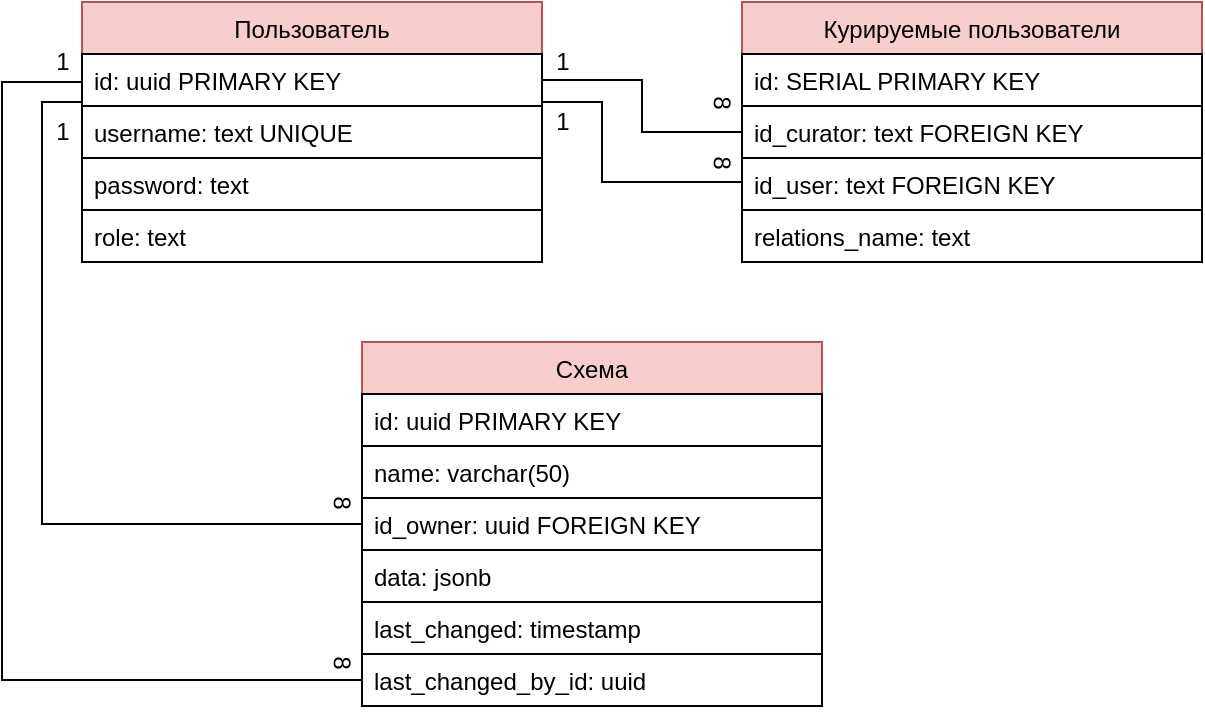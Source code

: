 <mxfile version="14.5.1" type="device"><diagram id="z25RJhuawstR31pnkJng" name="Page-1"><mxGraphModel dx="1106" dy="798" grid="0" gridSize="10" guides="1" tooltips="1" connect="1" arrows="1" fold="1" page="1" pageScale="1" pageWidth="1169" pageHeight="827" math="0" shadow="0"><root><mxCell id="0"/><mxCell id="1" parent="0"/><mxCell id="aaMmTYxd-d3hPNEKWsLs-27" style="edgeStyle=orthogonalEdgeStyle;rounded=0;orthogonalLoop=1;jettySize=auto;html=1;endArrow=none;endFill=0;endSize=10;" parent="1" source="aaMmTYxd-d3hPNEKWsLs-1" target="aaMmTYxd-d3hPNEKWsLs-17" edge="1"><mxGeometry relative="1" as="geometry"><Array as="points"><mxPoint x="220" y="250"/><mxPoint x="220" y="461"/></Array></mxGeometry></mxCell><mxCell id="aaMmTYxd-d3hPNEKWsLs-1" value="Пользователь" style="swimlane;fontStyle=0;childLayout=stackLayout;horizontal=1;startSize=26;fillColor=#f8cecc;horizontalStack=0;resizeParent=1;resizeParentMax=0;resizeLast=0;collapsible=1;marginBottom=0;strokeColor=#b85450;" parent="1" vertex="1"><mxGeometry x="240" y="200" width="230" height="130" as="geometry"/></mxCell><mxCell id="aaMmTYxd-d3hPNEKWsLs-2" value="id: uuid PRIMARY KEY" style="text;fillColor=none;align=left;verticalAlign=top;spacingLeft=4;spacingRight=4;overflow=hidden;rotatable=0;points=[[0,0.5],[1,0.5]];portConstraint=eastwest;strokeColor=#000000;" parent="aaMmTYxd-d3hPNEKWsLs-1" vertex="1"><mxGeometry y="26" width="230" height="26" as="geometry"/></mxCell><mxCell id="aaMmTYxd-d3hPNEKWsLs-3" value="username: text UNIQUE" style="text;fillColor=none;align=left;verticalAlign=top;spacingLeft=4;spacingRight=4;overflow=hidden;rotatable=0;points=[[0,0.5],[1,0.5]];portConstraint=eastwest;strokeColor=#000000;" parent="aaMmTYxd-d3hPNEKWsLs-1" vertex="1"><mxGeometry y="52" width="230" height="26" as="geometry"/></mxCell><mxCell id="aaMmTYxd-d3hPNEKWsLs-5" value="password: text" style="text;fillColor=none;align=left;verticalAlign=top;spacingLeft=4;spacingRight=4;overflow=hidden;rotatable=0;points=[[0,0.5],[1,0.5]];portConstraint=eastwest;strokeColor=#000000;" parent="aaMmTYxd-d3hPNEKWsLs-1" vertex="1"><mxGeometry y="78" width="230" height="26" as="geometry"/></mxCell><mxCell id="aaMmTYxd-d3hPNEKWsLs-4" value="role: text" style="text;fillColor=none;align=left;verticalAlign=top;spacingLeft=4;spacingRight=4;overflow=hidden;rotatable=0;points=[[0,0.5],[1,0.5]];portConstraint=eastwest;strokeColor=#000000;" parent="aaMmTYxd-d3hPNEKWsLs-1" vertex="1"><mxGeometry y="104" width="230" height="26" as="geometry"/></mxCell><mxCell id="aaMmTYxd-d3hPNEKWsLs-23" style="edgeStyle=orthogonalEdgeStyle;rounded=0;orthogonalLoop=1;jettySize=auto;html=1;entryX=1;entryY=0.5;entryDx=0;entryDy=0;endArrow=none;endFill=0;" parent="1" source="aaMmTYxd-d3hPNEKWsLs-11" target="aaMmTYxd-d3hPNEKWsLs-2" edge="1"><mxGeometry relative="1" as="geometry"><Array as="points"><mxPoint x="520" y="265"/><mxPoint x="520" y="239"/></Array></mxGeometry></mxCell><mxCell id="aaMmTYxd-d3hPNEKWsLs-11" value="Курируемые пользователи" style="swimlane;fontStyle=0;childLayout=stackLayout;horizontal=1;startSize=26;fillColor=#f8cecc;horizontalStack=0;resizeParent=1;resizeParentMax=0;resizeLast=0;collapsible=1;marginBottom=0;strokeColor=#b85450;" parent="1" vertex="1"><mxGeometry x="570" y="200" width="230" height="130" as="geometry"/></mxCell><mxCell id="aaMmTYxd-d3hPNEKWsLs-16" value="id: SERIAL PRIMARY KEY" style="text;fillColor=none;align=left;verticalAlign=top;spacingLeft=4;spacingRight=4;overflow=hidden;rotatable=0;points=[[0,0.5],[1,0.5]];portConstraint=eastwest;strokeColor=#000000;" parent="aaMmTYxd-d3hPNEKWsLs-11" vertex="1"><mxGeometry y="26" width="230" height="26" as="geometry"/></mxCell><mxCell id="aaMmTYxd-d3hPNEKWsLs-12" value="id_curator: text FOREIGN KEY" style="text;fillColor=none;align=left;verticalAlign=top;spacingLeft=4;spacingRight=4;overflow=hidden;rotatable=0;points=[[0,0.5],[1,0.5]];portConstraint=eastwest;strokeColor=#000000;" parent="aaMmTYxd-d3hPNEKWsLs-11" vertex="1"><mxGeometry y="52" width="230" height="26" as="geometry"/></mxCell><mxCell id="aaMmTYxd-d3hPNEKWsLs-13" value="id_user: text FOREIGN KEY" style="text;fillColor=none;align=left;verticalAlign=top;spacingLeft=4;spacingRight=4;overflow=hidden;rotatable=0;points=[[0,0.5],[1,0.5]];portConstraint=eastwest;strokeColor=#000000;" parent="aaMmTYxd-d3hPNEKWsLs-11" vertex="1"><mxGeometry y="78" width="230" height="26" as="geometry"/></mxCell><mxCell id="aaMmTYxd-d3hPNEKWsLs-14" value="relations_name: text" style="text;fillColor=none;align=left;verticalAlign=top;spacingLeft=4;spacingRight=4;overflow=hidden;rotatable=0;points=[[0,0.5],[1,0.5]];portConstraint=eastwest;strokeColor=#000000;" parent="aaMmTYxd-d3hPNEKWsLs-11" vertex="1"><mxGeometry y="104" width="230" height="26" as="geometry"/></mxCell><mxCell id="aaMmTYxd-d3hPNEKWsLs-24" value="1" style="text;html=1;align=center;verticalAlign=middle;resizable=0;points=[];autosize=1;" parent="1" vertex="1"><mxGeometry x="470" y="220" width="20" height="20" as="geometry"/></mxCell><mxCell id="aaMmTYxd-d3hPNEKWsLs-25" value="8" style="text;html=1;align=center;verticalAlign=middle;resizable=0;points=[];autosize=1;rotation=91;" parent="1" vertex="1"><mxGeometry x="550" y="240" width="20" height="20" as="geometry"/></mxCell><mxCell id="aaMmTYxd-d3hPNEKWsLs-28" value="1" style="text;html=1;align=center;verticalAlign=middle;resizable=0;points=[];autosize=1;" parent="1" vertex="1"><mxGeometry x="220" y="255" width="20" height="20" as="geometry"/></mxCell><mxCell id="aaMmTYxd-d3hPNEKWsLs-29" value="8" style="text;html=1;align=center;verticalAlign=middle;resizable=0;points=[];autosize=1;rotation=91;" parent="1" vertex="1"><mxGeometry x="360" y="440" width="20" height="20" as="geometry"/></mxCell><mxCell id="UKtPa-EDrzaCP8pnkUfI-1" style="edgeStyle=orthogonalEdgeStyle;rounded=0;orthogonalLoop=1;jettySize=auto;html=1;endArrow=none;endFill=0;" parent="1" source="aaMmTYxd-d3hPNEKWsLs-11" target="aaMmTYxd-d3hPNEKWsLs-2" edge="1"><mxGeometry relative="1" as="geometry"><mxPoint x="580" y="275" as="sourcePoint"/><mxPoint x="480" y="249" as="targetPoint"/><Array as="points"><mxPoint x="500" y="290"/><mxPoint x="500" y="250"/></Array></mxGeometry></mxCell><mxCell id="UKtPa-EDrzaCP8pnkUfI-2" value="8" style="text;html=1;align=center;verticalAlign=middle;resizable=0;points=[];autosize=1;rotation=91;" parent="1" vertex="1"><mxGeometry x="550" y="270" width="20" height="20" as="geometry"/></mxCell><mxCell id="UKtPa-EDrzaCP8pnkUfI-3" value="1" style="text;html=1;align=center;verticalAlign=middle;resizable=0;points=[];autosize=1;" parent="1" vertex="1"><mxGeometry x="470" y="250" width="20" height="20" as="geometry"/></mxCell><mxCell id="aaMmTYxd-d3hPNEKWsLs-17" value="Схема" style="swimlane;fontStyle=0;childLayout=stackLayout;horizontal=1;startSize=26;fillColor=#f8cecc;horizontalStack=0;resizeParent=1;resizeParentMax=0;resizeLast=0;collapsible=1;marginBottom=0;strokeColor=#b85450;" parent="1" vertex="1"><mxGeometry x="380" y="370" width="230" height="182" as="geometry"/></mxCell><mxCell id="aaMmTYxd-d3hPNEKWsLs-18" value="id: uuid PRIMARY KEY" style="text;fillColor=none;align=left;verticalAlign=top;spacingLeft=4;spacingRight=4;overflow=hidden;rotatable=0;points=[[0,0.5],[1,0.5]];portConstraint=eastwest;strokeColor=#000000;" parent="aaMmTYxd-d3hPNEKWsLs-17" vertex="1"><mxGeometry y="26" width="230" height="26" as="geometry"/></mxCell><mxCell id="UKtPa-EDrzaCP8pnkUfI-4" value="name: varchar(50)" style="text;fillColor=none;align=left;verticalAlign=top;spacingLeft=4;spacingRight=4;overflow=hidden;rotatable=0;points=[[0,0.5],[1,0.5]];portConstraint=eastwest;strokeColor=#000000;" parent="aaMmTYxd-d3hPNEKWsLs-17" vertex="1"><mxGeometry y="52" width="230" height="26" as="geometry"/></mxCell><mxCell id="aaMmTYxd-d3hPNEKWsLs-19" value="id_owner: uuid FOREIGN KEY" style="text;fillColor=none;align=left;verticalAlign=top;spacingLeft=4;spacingRight=4;overflow=hidden;rotatable=0;points=[[0,0.5],[1,0.5]];portConstraint=eastwest;strokeColor=#000000;" parent="aaMmTYxd-d3hPNEKWsLs-17" vertex="1"><mxGeometry y="78" width="230" height="26" as="geometry"/></mxCell><mxCell id="aaMmTYxd-d3hPNEKWsLs-20" value="data: jsonb" style="text;fillColor=none;align=left;verticalAlign=top;spacingLeft=4;spacingRight=4;overflow=hidden;rotatable=0;points=[[0,0.5],[1,0.5]];portConstraint=eastwest;strokeColor=#000000;" parent="aaMmTYxd-d3hPNEKWsLs-17" vertex="1"><mxGeometry y="104" width="230" height="26" as="geometry"/></mxCell><mxCell id="aaMmTYxd-d3hPNEKWsLs-21" value="last_changed: timestamp" style="text;fillColor=none;align=left;verticalAlign=top;spacingLeft=4;spacingRight=4;overflow=hidden;rotatable=0;points=[[0,0.5],[1,0.5]];portConstraint=eastwest;strokeColor=#000000;" parent="aaMmTYxd-d3hPNEKWsLs-17" vertex="1"><mxGeometry y="130" width="230" height="26" as="geometry"/></mxCell><mxCell id="UKtPa-EDrzaCP8pnkUfI-5" value="last_changed_by_id: uuid" style="text;fillColor=none;align=left;verticalAlign=top;spacingLeft=4;spacingRight=4;overflow=hidden;rotatable=0;points=[[0,0.5],[1,0.5]];portConstraint=eastwest;strokeColor=#000000;" parent="aaMmTYxd-d3hPNEKWsLs-17" vertex="1"><mxGeometry y="156" width="230" height="26" as="geometry"/></mxCell><mxCell id="UKtPa-EDrzaCP8pnkUfI-6" style="edgeStyle=orthogonalEdgeStyle;rounded=0;orthogonalLoop=1;jettySize=auto;html=1;endArrow=none;endFill=0;endSize=10;" parent="1" source="aaMmTYxd-d3hPNEKWsLs-2" target="UKtPa-EDrzaCP8pnkUfI-5" edge="1"><mxGeometry relative="1" as="geometry"><mxPoint x="220" y="240" as="sourcePoint"/><mxPoint x="360" y="526" as="targetPoint"/><Array as="points"><mxPoint x="200" y="240"/><mxPoint x="200" y="539"/></Array></mxGeometry></mxCell><mxCell id="UKtPa-EDrzaCP8pnkUfI-7" value="8" style="text;html=1;align=center;verticalAlign=middle;resizable=0;points=[];autosize=1;rotation=91;" parent="1" vertex="1"><mxGeometry x="360" y="520" width="20" height="20" as="geometry"/></mxCell><mxCell id="UKtPa-EDrzaCP8pnkUfI-8" value="1" style="text;html=1;align=center;verticalAlign=middle;resizable=0;points=[];autosize=1;" parent="1" vertex="1"><mxGeometry x="220" y="220" width="20" height="20" as="geometry"/></mxCell></root></mxGraphModel></diagram></mxfile>